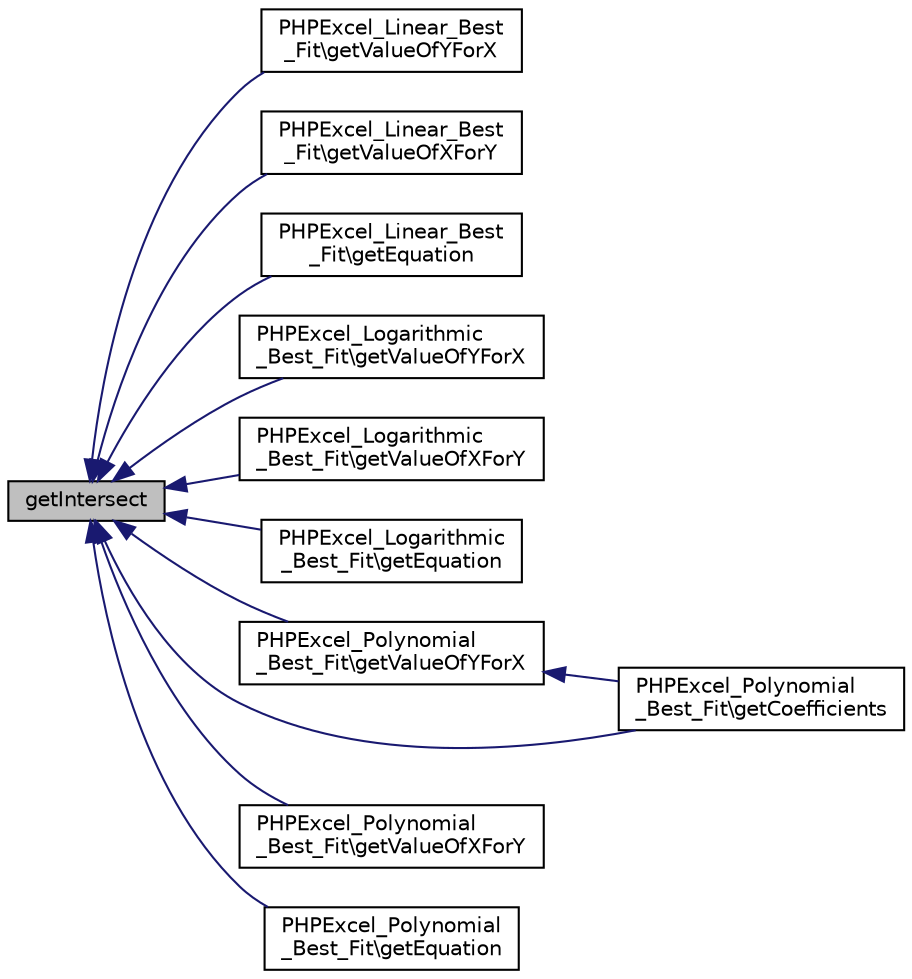 digraph "getIntersect"
{
  edge [fontname="Helvetica",fontsize="10",labelfontname="Helvetica",labelfontsize="10"];
  node [fontname="Helvetica",fontsize="10",shape=record];
  rankdir="LR";
  Node37 [label="getIntersect",height=0.2,width=0.4,color="black", fillcolor="grey75", style="filled", fontcolor="black"];
  Node37 -> Node38 [dir="back",color="midnightblue",fontsize="10",style="solid",fontname="Helvetica"];
  Node38 [label="PHPExcel_Linear_Best\l_Fit\\getValueOfYForX",height=0.2,width=0.4,color="black", fillcolor="white", style="filled",URL="$class_p_h_p_excel___linear___best___fit.html#a0166e34b8a912b4ddf624660852345ec"];
  Node37 -> Node39 [dir="back",color="midnightblue",fontsize="10",style="solid",fontname="Helvetica"];
  Node39 [label="PHPExcel_Linear_Best\l_Fit\\getValueOfXForY",height=0.2,width=0.4,color="black", fillcolor="white", style="filled",URL="$class_p_h_p_excel___linear___best___fit.html#ae806bb042d6c95387e82c6feb5d178a5"];
  Node37 -> Node40 [dir="back",color="midnightblue",fontsize="10",style="solid",fontname="Helvetica"];
  Node40 [label="PHPExcel_Linear_Best\l_Fit\\getEquation",height=0.2,width=0.4,color="black", fillcolor="white", style="filled",URL="$class_p_h_p_excel___linear___best___fit.html#a015c81d685693d7575b997328ff5930f"];
  Node37 -> Node41 [dir="back",color="midnightblue",fontsize="10",style="solid",fontname="Helvetica"];
  Node41 [label="PHPExcel_Logarithmic\l_Best_Fit\\getValueOfYForX",height=0.2,width=0.4,color="black", fillcolor="white", style="filled",URL="$class_p_h_p_excel___logarithmic___best___fit.html#a0166e34b8a912b4ddf624660852345ec"];
  Node37 -> Node42 [dir="back",color="midnightblue",fontsize="10",style="solid",fontname="Helvetica"];
  Node42 [label="PHPExcel_Logarithmic\l_Best_Fit\\getValueOfXForY",height=0.2,width=0.4,color="black", fillcolor="white", style="filled",URL="$class_p_h_p_excel___logarithmic___best___fit.html#ae806bb042d6c95387e82c6feb5d178a5"];
  Node37 -> Node43 [dir="back",color="midnightblue",fontsize="10",style="solid",fontname="Helvetica"];
  Node43 [label="PHPExcel_Logarithmic\l_Best_Fit\\getEquation",height=0.2,width=0.4,color="black", fillcolor="white", style="filled",URL="$class_p_h_p_excel___logarithmic___best___fit.html#a015c81d685693d7575b997328ff5930f"];
  Node37 -> Node44 [dir="back",color="midnightblue",fontsize="10",style="solid",fontname="Helvetica"];
  Node44 [label="PHPExcel_Polynomial\l_Best_Fit\\getValueOfYForX",height=0.2,width=0.4,color="black", fillcolor="white", style="filled",URL="$class_p_h_p_excel___polynomial___best___fit.html#a0166e34b8a912b4ddf624660852345ec"];
  Node44 -> Node45 [dir="back",color="midnightblue",fontsize="10",style="solid",fontname="Helvetica"];
  Node45 [label="PHPExcel_Polynomial\l_Best_Fit\\getCoefficients",height=0.2,width=0.4,color="black", fillcolor="white", style="filled",URL="$class_p_h_p_excel___polynomial___best___fit.html#a10f4618687cea0c64ce7fc136ada6958"];
  Node37 -> Node46 [dir="back",color="midnightblue",fontsize="10",style="solid",fontname="Helvetica"];
  Node46 [label="PHPExcel_Polynomial\l_Best_Fit\\getValueOfXForY",height=0.2,width=0.4,color="black", fillcolor="white", style="filled",URL="$class_p_h_p_excel___polynomial___best___fit.html#ae806bb042d6c95387e82c6feb5d178a5"];
  Node37 -> Node47 [dir="back",color="midnightblue",fontsize="10",style="solid",fontname="Helvetica"];
  Node47 [label="PHPExcel_Polynomial\l_Best_Fit\\getEquation",height=0.2,width=0.4,color="black", fillcolor="white", style="filled",URL="$class_p_h_p_excel___polynomial___best___fit.html#a015c81d685693d7575b997328ff5930f"];
  Node37 -> Node45 [dir="back",color="midnightblue",fontsize="10",style="solid",fontname="Helvetica"];
}
